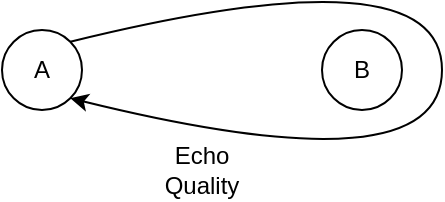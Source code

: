 <mxfile version="12.9.5" type="device"><diagram id="T4EN-Yb1wpJ48DN-mWWJ" name="Page-1"><mxGraphModel dx="474" dy="256" grid="1" gridSize="10" guides="1" tooltips="1" connect="1" arrows="1" fold="1" page="1" pageScale="1" pageWidth="827" pageHeight="1169" math="0" shadow="0"><root><mxCell id="0"/><mxCell id="1" parent="0"/><mxCell id="g2n5sMqdRudgEYa-nCs7-1" value="A" style="ellipse;whiteSpace=wrap;html=1;" vertex="1" parent="1"><mxGeometry x="120" y="320" width="40" height="40.0" as="geometry"/></mxCell><mxCell id="g2n5sMqdRudgEYa-nCs7-3" value="B" style="ellipse;whiteSpace=wrap;html=1;" vertex="1" parent="1"><mxGeometry x="280" y="320" width="40" height="40.0" as="geometry"/></mxCell><mxCell id="g2n5sMqdRudgEYa-nCs7-4" value="" style="curved=1;endArrow=none;html=1;exitX=1;exitY=1;exitDx=0;exitDy=0;entryX=1;entryY=0;entryDx=0;entryDy=0;startArrow=classic;startFill=1;endFill=0;" edge="1" parent="1" source="g2n5sMqdRudgEYa-nCs7-1" target="g2n5sMqdRudgEYa-nCs7-1"><mxGeometry width="50" height="50" relative="1" as="geometry"><mxPoint x="164.142" y="335.858" as="sourcePoint"/><mxPoint x="294" y="335.32" as="targetPoint"/><Array as="points"><mxPoint x="340" y="400"/><mxPoint x="340" y="280"/></Array></mxGeometry></mxCell><mxCell id="g2n5sMqdRudgEYa-nCs7-5" value="&lt;div&gt;Echo Quality&lt;/div&gt;" style="text;html=1;strokeColor=none;fillColor=none;align=center;verticalAlign=middle;whiteSpace=wrap;rounded=0;" vertex="1" parent="1"><mxGeometry x="200" y="380" width="40" height="20.0" as="geometry"/></mxCell></root></mxGraphModel></diagram></mxfile>